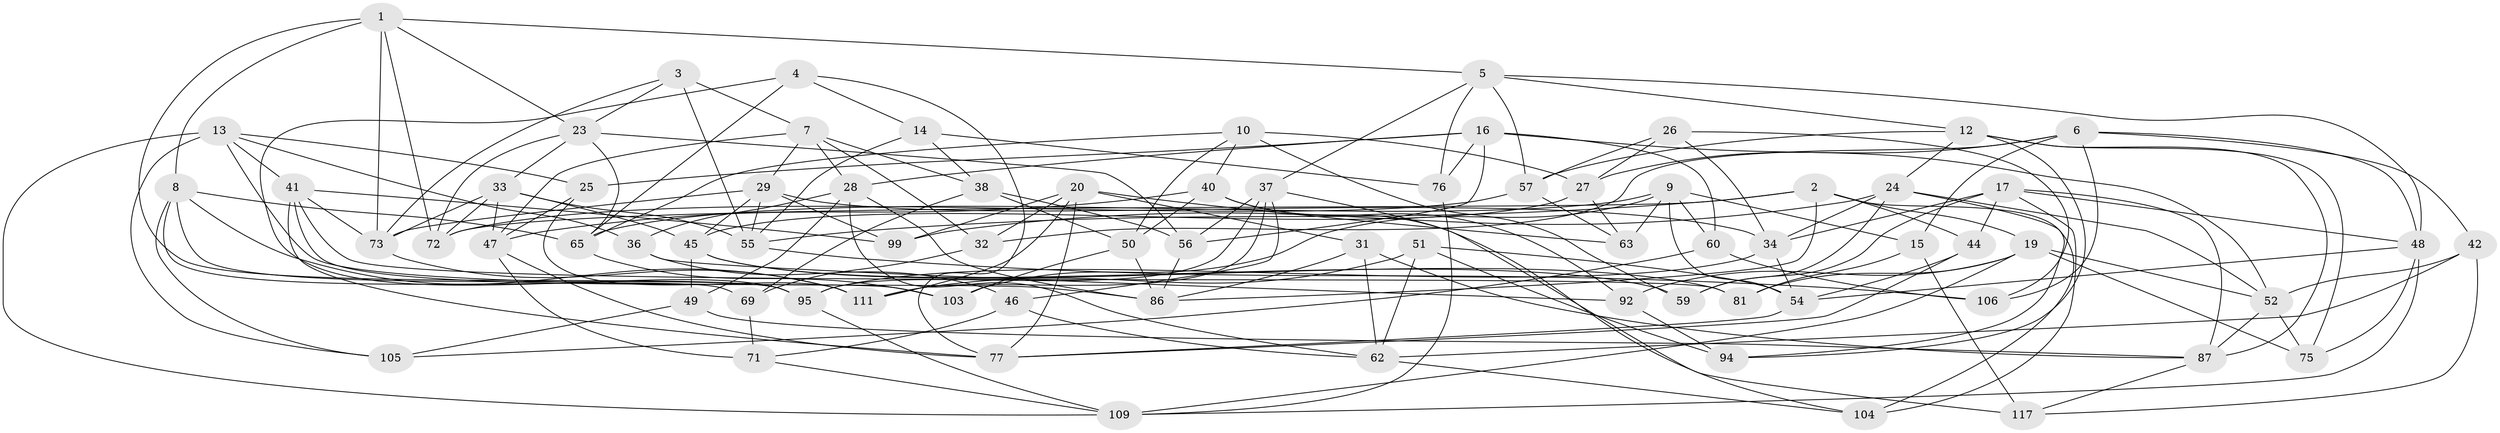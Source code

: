 // original degree distribution, {4: 1.0}
// Generated by graph-tools (version 1.1) at 2025/11/02/27/25 16:11:49]
// undirected, 74 vertices, 188 edges
graph export_dot {
graph [start="1"]
  node [color=gray90,style=filled];
  1 [super="+11"];
  2 [super="+70"];
  3;
  4;
  5 [super="+35"];
  6 [super="+18"];
  7 [super="+22"];
  8 [super="+118"];
  9 [super="+30"];
  10 [super="+96"];
  12 [super="+112"];
  13 [super="+82"];
  14;
  15;
  16 [super="+21"];
  17 [super="+90"];
  19 [super="+83"];
  20 [super="+68"];
  23 [super="+100"];
  24 [super="+53"];
  25;
  26;
  27 [super="+91"];
  28 [super="+107"];
  29 [super="+39"];
  31;
  32;
  33 [super="+97"];
  34 [super="+43"];
  36;
  37 [super="+64"];
  38 [super="+66"];
  40 [super="+58"];
  41 [super="+108"];
  42;
  44;
  45 [super="+116"];
  46;
  47 [super="+85"];
  48 [super="+101"];
  49;
  50 [super="+93"];
  51;
  52 [super="+61"];
  54 [super="+67"];
  55 [super="+80"];
  56 [super="+78"];
  57 [super="+89"];
  59;
  60;
  62 [super="+74"];
  63;
  65 [super="+79"];
  69;
  71;
  72 [super="+110"];
  73 [super="+84"];
  75;
  76;
  77 [super="+88"];
  81;
  86 [super="+102"];
  87 [super="+98"];
  92;
  94;
  95 [super="+115"];
  99;
  103;
  104;
  105;
  106;
  109 [super="+114"];
  111 [super="+113"];
  117;
  1 -- 72;
  1 -- 5;
  1 -- 73;
  1 -- 8;
  1 -- 95;
  1 -- 23;
  2 -- 104;
  2 -- 86;
  2 -- 55;
  2 -- 72;
  2 -- 44;
  2 -- 19;
  3 -- 55;
  3 -- 7;
  3 -- 73;
  3 -- 23;
  4 -- 95;
  4 -- 14;
  4 -- 77;
  4 -- 65;
  5 -- 12;
  5 -- 76;
  5 -- 48;
  5 -- 57;
  5 -- 37;
  6 -- 27;
  6 -- 106;
  6 -- 15;
  6 -- 32;
  6 -- 42;
  6 -- 48;
  7 -- 38;
  7 -- 29;
  7 -- 32;
  7 -- 28;
  7 -- 47;
  8 -- 105;
  8 -- 111;
  8 -- 65;
  8 -- 69;
  8 -- 95;
  9 -- 63;
  9 -- 60;
  9 -- 103;
  9 -- 65;
  9 -- 15;
  9 -- 54;
  10 -- 59;
  10 -- 50;
  10 -- 40;
  10 -- 65;
  10 -- 27 [weight=2];
  12 -- 87;
  12 -- 24;
  12 -- 57;
  12 -- 75;
  12 -- 94;
  13 -- 36;
  13 -- 41;
  13 -- 25;
  13 -- 105;
  13 -- 109;
  13 -- 86;
  14 -- 55;
  14 -- 76;
  14 -- 38;
  15 -- 81;
  15 -- 117;
  16 -- 76;
  16 -- 28;
  16 -- 56;
  16 -- 25;
  16 -- 60;
  16 -- 52;
  17 -- 34;
  17 -- 59;
  17 -- 44;
  17 -- 48;
  17 -- 104;
  17 -- 87;
  19 -- 81;
  19 -- 109;
  19 -- 75;
  19 -- 52;
  19 -- 92;
  20 -- 111;
  20 -- 77;
  20 -- 31;
  20 -- 32;
  20 -- 99;
  20 -- 63;
  23 -- 65;
  23 -- 72;
  23 -- 56;
  23 -- 33;
  24 -- 99;
  24 -- 59;
  24 -- 94;
  24 -- 34;
  24 -- 52;
  25 -- 47;
  25 -- 111;
  26 -- 106;
  26 -- 27;
  26 -- 57;
  26 -- 34;
  27 -- 63;
  27 -- 45;
  28 -- 49;
  28 -- 86;
  28 -- 36;
  28 -- 62;
  29 -- 99;
  29 -- 55;
  29 -- 73;
  29 -- 34;
  29 -- 45;
  31 -- 62;
  31 -- 86;
  31 -- 87;
  32 -- 69;
  33 -- 73;
  33 -- 47;
  33 -- 55;
  33 -- 72;
  33 -- 45;
  34 -- 95;
  34 -- 54;
  36 -- 46;
  36 -- 92;
  37 -- 104;
  37 -- 111;
  37 -- 56;
  37 -- 46;
  37 -- 95;
  38 -- 56 [weight=2];
  38 -- 69;
  38 -- 50;
  40 -- 50 [weight=2];
  40 -- 47;
  40 -- 92;
  40 -- 117;
  41 -- 81;
  41 -- 99;
  41 -- 73;
  41 -- 77;
  41 -- 103;
  42 -- 117;
  42 -- 62;
  42 -- 52;
  44 -- 77;
  44 -- 54;
  45 -- 59;
  45 -- 49;
  45 -- 81;
  46 -- 62;
  46 -- 71;
  47 -- 77;
  47 -- 71;
  48 -- 54;
  48 -- 75;
  48 -- 109;
  49 -- 87;
  49 -- 105;
  50 -- 103;
  50 -- 86;
  51 -- 111;
  51 -- 94;
  51 -- 62;
  51 -- 54;
  52 -- 87;
  52 -- 75;
  54 -- 77;
  55 -- 106;
  56 -- 86;
  57 -- 63;
  57 -- 72 [weight=2];
  60 -- 105;
  60 -- 106;
  62 -- 104;
  65 -- 103;
  69 -- 71;
  71 -- 109;
  73 -- 111;
  76 -- 109;
  87 -- 117;
  92 -- 94;
  95 -- 109;
}

